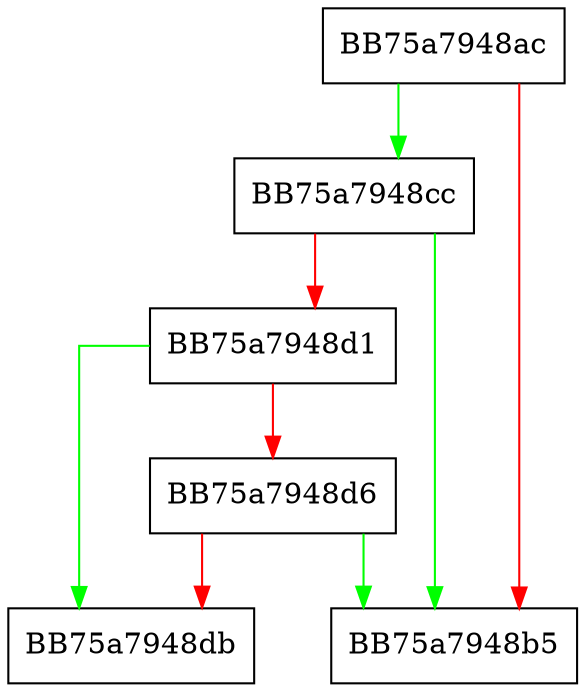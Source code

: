 digraph wcstok_s {
  node [shape="box"];
  graph [splines=ortho];
  BB75a7948ac -> BB75a7948cc [color="green"];
  BB75a7948ac -> BB75a7948b5 [color="red"];
  BB75a7948cc -> BB75a7948b5 [color="green"];
  BB75a7948cc -> BB75a7948d1 [color="red"];
  BB75a7948d1 -> BB75a7948db [color="green"];
  BB75a7948d1 -> BB75a7948d6 [color="red"];
  BB75a7948d6 -> BB75a7948b5 [color="green"];
  BB75a7948d6 -> BB75a7948db [color="red"];
}